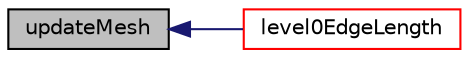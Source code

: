 digraph "updateMesh"
{
  bgcolor="transparent";
  edge [fontname="Helvetica",fontsize="10",labelfontname="Helvetica",labelfontsize="10"];
  node [fontname="Helvetica",fontsize="10",shape=record];
  rankdir="LR";
  Node4764 [label="updateMesh",height=0.2,width=0.4,color="black", fillcolor="grey75", style="filled", fontcolor="black"];
  Node4764 -> Node4765 [dir="back",color="midnightblue",fontsize="10",style="solid",fontname="Helvetica"];
  Node4765 [label="level0EdgeLength",height=0.2,width=0.4,color="red",URL="$a22413.html#a5038ef57fdb5e24db3472bc037c5a270",tooltip="Typical edge length between unrefined points. "];
}

